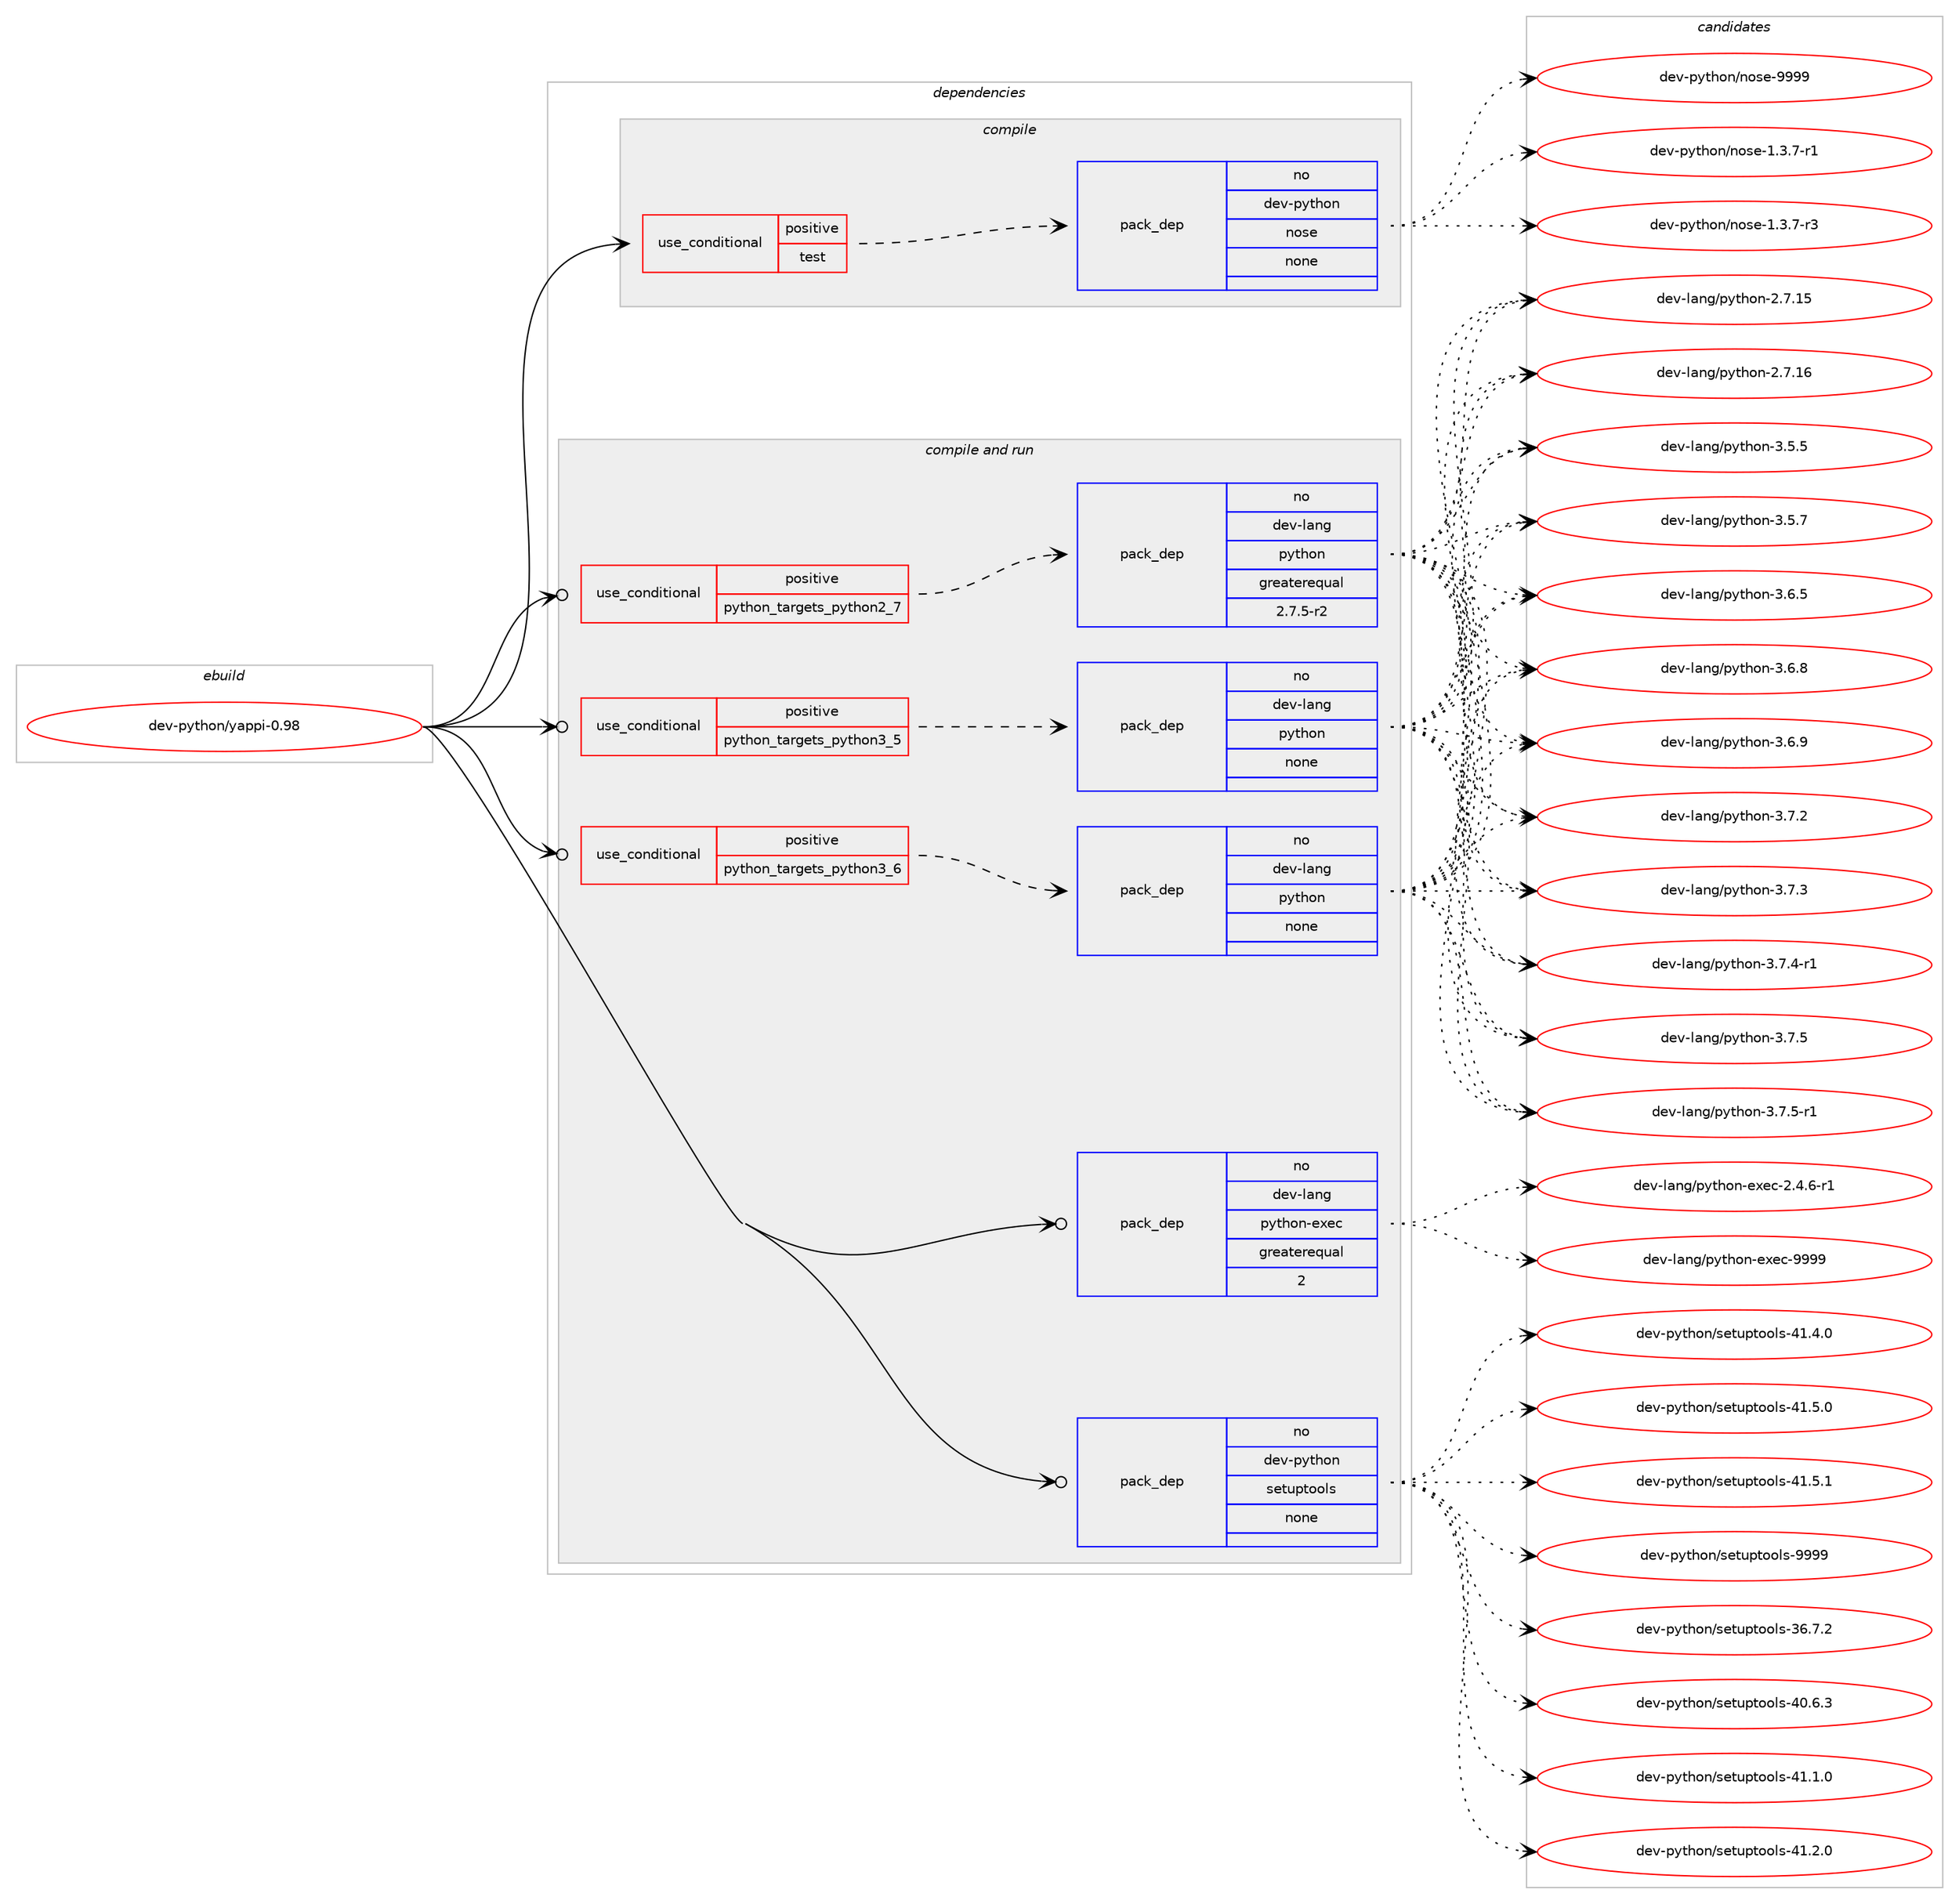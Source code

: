 digraph prolog {

# *************
# Graph options
# *************

newrank=true;
concentrate=true;
compound=true;
graph [rankdir=LR,fontname=Helvetica,fontsize=10,ranksep=1.5];#, ranksep=2.5, nodesep=0.2];
edge  [arrowhead=vee];
node  [fontname=Helvetica,fontsize=10];

# **********
# The ebuild
# **********

subgraph cluster_leftcol {
color=gray;
rank=same;
label=<<i>ebuild</i>>;
id [label="dev-python/yappi-0.98", color=red, width=4, href="../dev-python/yappi-0.98.svg"];
}

# ****************
# The dependencies
# ****************

subgraph cluster_midcol {
color=gray;
label=<<i>dependencies</i>>;
subgraph cluster_compile {
fillcolor="#eeeeee";
style=filled;
label=<<i>compile</i>>;
subgraph cond151787 {
dependency644853 [label=<<TABLE BORDER="0" CELLBORDER="1" CELLSPACING="0" CELLPADDING="4"><TR><TD ROWSPAN="3" CELLPADDING="10">use_conditional</TD></TR><TR><TD>positive</TD></TR><TR><TD>test</TD></TR></TABLE>>, shape=none, color=red];
subgraph pack481177 {
dependency644854 [label=<<TABLE BORDER="0" CELLBORDER="1" CELLSPACING="0" CELLPADDING="4" WIDTH="220"><TR><TD ROWSPAN="6" CELLPADDING="30">pack_dep</TD></TR><TR><TD WIDTH="110">no</TD></TR><TR><TD>dev-python</TD></TR><TR><TD>nose</TD></TR><TR><TD>none</TD></TR><TR><TD></TD></TR></TABLE>>, shape=none, color=blue];
}
dependency644853:e -> dependency644854:w [weight=20,style="dashed",arrowhead="vee"];
}
id:e -> dependency644853:w [weight=20,style="solid",arrowhead="vee"];
}
subgraph cluster_compileandrun {
fillcolor="#eeeeee";
style=filled;
label=<<i>compile and run</i>>;
subgraph cond151788 {
dependency644855 [label=<<TABLE BORDER="0" CELLBORDER="1" CELLSPACING="0" CELLPADDING="4"><TR><TD ROWSPAN="3" CELLPADDING="10">use_conditional</TD></TR><TR><TD>positive</TD></TR><TR><TD>python_targets_python2_7</TD></TR></TABLE>>, shape=none, color=red];
subgraph pack481178 {
dependency644856 [label=<<TABLE BORDER="0" CELLBORDER="1" CELLSPACING="0" CELLPADDING="4" WIDTH="220"><TR><TD ROWSPAN="6" CELLPADDING="30">pack_dep</TD></TR><TR><TD WIDTH="110">no</TD></TR><TR><TD>dev-lang</TD></TR><TR><TD>python</TD></TR><TR><TD>greaterequal</TD></TR><TR><TD>2.7.5-r2</TD></TR></TABLE>>, shape=none, color=blue];
}
dependency644855:e -> dependency644856:w [weight=20,style="dashed",arrowhead="vee"];
}
id:e -> dependency644855:w [weight=20,style="solid",arrowhead="odotvee"];
subgraph cond151789 {
dependency644857 [label=<<TABLE BORDER="0" CELLBORDER="1" CELLSPACING="0" CELLPADDING="4"><TR><TD ROWSPAN="3" CELLPADDING="10">use_conditional</TD></TR><TR><TD>positive</TD></TR><TR><TD>python_targets_python3_5</TD></TR></TABLE>>, shape=none, color=red];
subgraph pack481179 {
dependency644858 [label=<<TABLE BORDER="0" CELLBORDER="1" CELLSPACING="0" CELLPADDING="4" WIDTH="220"><TR><TD ROWSPAN="6" CELLPADDING="30">pack_dep</TD></TR><TR><TD WIDTH="110">no</TD></TR><TR><TD>dev-lang</TD></TR><TR><TD>python</TD></TR><TR><TD>none</TD></TR><TR><TD></TD></TR></TABLE>>, shape=none, color=blue];
}
dependency644857:e -> dependency644858:w [weight=20,style="dashed",arrowhead="vee"];
}
id:e -> dependency644857:w [weight=20,style="solid",arrowhead="odotvee"];
subgraph cond151790 {
dependency644859 [label=<<TABLE BORDER="0" CELLBORDER="1" CELLSPACING="0" CELLPADDING="4"><TR><TD ROWSPAN="3" CELLPADDING="10">use_conditional</TD></TR><TR><TD>positive</TD></TR><TR><TD>python_targets_python3_6</TD></TR></TABLE>>, shape=none, color=red];
subgraph pack481180 {
dependency644860 [label=<<TABLE BORDER="0" CELLBORDER="1" CELLSPACING="0" CELLPADDING="4" WIDTH="220"><TR><TD ROWSPAN="6" CELLPADDING="30">pack_dep</TD></TR><TR><TD WIDTH="110">no</TD></TR><TR><TD>dev-lang</TD></TR><TR><TD>python</TD></TR><TR><TD>none</TD></TR><TR><TD></TD></TR></TABLE>>, shape=none, color=blue];
}
dependency644859:e -> dependency644860:w [weight=20,style="dashed",arrowhead="vee"];
}
id:e -> dependency644859:w [weight=20,style="solid",arrowhead="odotvee"];
subgraph pack481181 {
dependency644861 [label=<<TABLE BORDER="0" CELLBORDER="1" CELLSPACING="0" CELLPADDING="4" WIDTH="220"><TR><TD ROWSPAN="6" CELLPADDING="30">pack_dep</TD></TR><TR><TD WIDTH="110">no</TD></TR><TR><TD>dev-lang</TD></TR><TR><TD>python-exec</TD></TR><TR><TD>greaterequal</TD></TR><TR><TD>2</TD></TR></TABLE>>, shape=none, color=blue];
}
id:e -> dependency644861:w [weight=20,style="solid",arrowhead="odotvee"];
subgraph pack481182 {
dependency644862 [label=<<TABLE BORDER="0" CELLBORDER="1" CELLSPACING="0" CELLPADDING="4" WIDTH="220"><TR><TD ROWSPAN="6" CELLPADDING="30">pack_dep</TD></TR><TR><TD WIDTH="110">no</TD></TR><TR><TD>dev-python</TD></TR><TR><TD>setuptools</TD></TR><TR><TD>none</TD></TR><TR><TD></TD></TR></TABLE>>, shape=none, color=blue];
}
id:e -> dependency644862:w [weight=20,style="solid",arrowhead="odotvee"];
}
subgraph cluster_run {
fillcolor="#eeeeee";
style=filled;
label=<<i>run</i>>;
}
}

# **************
# The candidates
# **************

subgraph cluster_choices {
rank=same;
color=gray;
label=<<i>candidates</i>>;

subgraph choice481177 {
color=black;
nodesep=1;
choice10010111845112121116104111110471101111151014549465146554511449 [label="dev-python/nose-1.3.7-r1", color=red, width=4,href="../dev-python/nose-1.3.7-r1.svg"];
choice10010111845112121116104111110471101111151014549465146554511451 [label="dev-python/nose-1.3.7-r3", color=red, width=4,href="../dev-python/nose-1.3.7-r3.svg"];
choice10010111845112121116104111110471101111151014557575757 [label="dev-python/nose-9999", color=red, width=4,href="../dev-python/nose-9999.svg"];
dependency644854:e -> choice10010111845112121116104111110471101111151014549465146554511449:w [style=dotted,weight="100"];
dependency644854:e -> choice10010111845112121116104111110471101111151014549465146554511451:w [style=dotted,weight="100"];
dependency644854:e -> choice10010111845112121116104111110471101111151014557575757:w [style=dotted,weight="100"];
}
subgraph choice481178 {
color=black;
nodesep=1;
choice10010111845108971101034711212111610411111045504655464953 [label="dev-lang/python-2.7.15", color=red, width=4,href="../dev-lang/python-2.7.15.svg"];
choice10010111845108971101034711212111610411111045504655464954 [label="dev-lang/python-2.7.16", color=red, width=4,href="../dev-lang/python-2.7.16.svg"];
choice100101118451089711010347112121116104111110455146534653 [label="dev-lang/python-3.5.5", color=red, width=4,href="../dev-lang/python-3.5.5.svg"];
choice100101118451089711010347112121116104111110455146534655 [label="dev-lang/python-3.5.7", color=red, width=4,href="../dev-lang/python-3.5.7.svg"];
choice100101118451089711010347112121116104111110455146544653 [label="dev-lang/python-3.6.5", color=red, width=4,href="../dev-lang/python-3.6.5.svg"];
choice100101118451089711010347112121116104111110455146544656 [label="dev-lang/python-3.6.8", color=red, width=4,href="../dev-lang/python-3.6.8.svg"];
choice100101118451089711010347112121116104111110455146544657 [label="dev-lang/python-3.6.9", color=red, width=4,href="../dev-lang/python-3.6.9.svg"];
choice100101118451089711010347112121116104111110455146554650 [label="dev-lang/python-3.7.2", color=red, width=4,href="../dev-lang/python-3.7.2.svg"];
choice100101118451089711010347112121116104111110455146554651 [label="dev-lang/python-3.7.3", color=red, width=4,href="../dev-lang/python-3.7.3.svg"];
choice1001011184510897110103471121211161041111104551465546524511449 [label="dev-lang/python-3.7.4-r1", color=red, width=4,href="../dev-lang/python-3.7.4-r1.svg"];
choice100101118451089711010347112121116104111110455146554653 [label="dev-lang/python-3.7.5", color=red, width=4,href="../dev-lang/python-3.7.5.svg"];
choice1001011184510897110103471121211161041111104551465546534511449 [label="dev-lang/python-3.7.5-r1", color=red, width=4,href="../dev-lang/python-3.7.5-r1.svg"];
dependency644856:e -> choice10010111845108971101034711212111610411111045504655464953:w [style=dotted,weight="100"];
dependency644856:e -> choice10010111845108971101034711212111610411111045504655464954:w [style=dotted,weight="100"];
dependency644856:e -> choice100101118451089711010347112121116104111110455146534653:w [style=dotted,weight="100"];
dependency644856:e -> choice100101118451089711010347112121116104111110455146534655:w [style=dotted,weight="100"];
dependency644856:e -> choice100101118451089711010347112121116104111110455146544653:w [style=dotted,weight="100"];
dependency644856:e -> choice100101118451089711010347112121116104111110455146544656:w [style=dotted,weight="100"];
dependency644856:e -> choice100101118451089711010347112121116104111110455146544657:w [style=dotted,weight="100"];
dependency644856:e -> choice100101118451089711010347112121116104111110455146554650:w [style=dotted,weight="100"];
dependency644856:e -> choice100101118451089711010347112121116104111110455146554651:w [style=dotted,weight="100"];
dependency644856:e -> choice1001011184510897110103471121211161041111104551465546524511449:w [style=dotted,weight="100"];
dependency644856:e -> choice100101118451089711010347112121116104111110455146554653:w [style=dotted,weight="100"];
dependency644856:e -> choice1001011184510897110103471121211161041111104551465546534511449:w [style=dotted,weight="100"];
}
subgraph choice481179 {
color=black;
nodesep=1;
choice10010111845108971101034711212111610411111045504655464953 [label="dev-lang/python-2.7.15", color=red, width=4,href="../dev-lang/python-2.7.15.svg"];
choice10010111845108971101034711212111610411111045504655464954 [label="dev-lang/python-2.7.16", color=red, width=4,href="../dev-lang/python-2.7.16.svg"];
choice100101118451089711010347112121116104111110455146534653 [label="dev-lang/python-3.5.5", color=red, width=4,href="../dev-lang/python-3.5.5.svg"];
choice100101118451089711010347112121116104111110455146534655 [label="dev-lang/python-3.5.7", color=red, width=4,href="../dev-lang/python-3.5.7.svg"];
choice100101118451089711010347112121116104111110455146544653 [label="dev-lang/python-3.6.5", color=red, width=4,href="../dev-lang/python-3.6.5.svg"];
choice100101118451089711010347112121116104111110455146544656 [label="dev-lang/python-3.6.8", color=red, width=4,href="../dev-lang/python-3.6.8.svg"];
choice100101118451089711010347112121116104111110455146544657 [label="dev-lang/python-3.6.9", color=red, width=4,href="../dev-lang/python-3.6.9.svg"];
choice100101118451089711010347112121116104111110455146554650 [label="dev-lang/python-3.7.2", color=red, width=4,href="../dev-lang/python-3.7.2.svg"];
choice100101118451089711010347112121116104111110455146554651 [label="dev-lang/python-3.7.3", color=red, width=4,href="../dev-lang/python-3.7.3.svg"];
choice1001011184510897110103471121211161041111104551465546524511449 [label="dev-lang/python-3.7.4-r1", color=red, width=4,href="../dev-lang/python-3.7.4-r1.svg"];
choice100101118451089711010347112121116104111110455146554653 [label="dev-lang/python-3.7.5", color=red, width=4,href="../dev-lang/python-3.7.5.svg"];
choice1001011184510897110103471121211161041111104551465546534511449 [label="dev-lang/python-3.7.5-r1", color=red, width=4,href="../dev-lang/python-3.7.5-r1.svg"];
dependency644858:e -> choice10010111845108971101034711212111610411111045504655464953:w [style=dotted,weight="100"];
dependency644858:e -> choice10010111845108971101034711212111610411111045504655464954:w [style=dotted,weight="100"];
dependency644858:e -> choice100101118451089711010347112121116104111110455146534653:w [style=dotted,weight="100"];
dependency644858:e -> choice100101118451089711010347112121116104111110455146534655:w [style=dotted,weight="100"];
dependency644858:e -> choice100101118451089711010347112121116104111110455146544653:w [style=dotted,weight="100"];
dependency644858:e -> choice100101118451089711010347112121116104111110455146544656:w [style=dotted,weight="100"];
dependency644858:e -> choice100101118451089711010347112121116104111110455146544657:w [style=dotted,weight="100"];
dependency644858:e -> choice100101118451089711010347112121116104111110455146554650:w [style=dotted,weight="100"];
dependency644858:e -> choice100101118451089711010347112121116104111110455146554651:w [style=dotted,weight="100"];
dependency644858:e -> choice1001011184510897110103471121211161041111104551465546524511449:w [style=dotted,weight="100"];
dependency644858:e -> choice100101118451089711010347112121116104111110455146554653:w [style=dotted,weight="100"];
dependency644858:e -> choice1001011184510897110103471121211161041111104551465546534511449:w [style=dotted,weight="100"];
}
subgraph choice481180 {
color=black;
nodesep=1;
choice10010111845108971101034711212111610411111045504655464953 [label="dev-lang/python-2.7.15", color=red, width=4,href="../dev-lang/python-2.7.15.svg"];
choice10010111845108971101034711212111610411111045504655464954 [label="dev-lang/python-2.7.16", color=red, width=4,href="../dev-lang/python-2.7.16.svg"];
choice100101118451089711010347112121116104111110455146534653 [label="dev-lang/python-3.5.5", color=red, width=4,href="../dev-lang/python-3.5.5.svg"];
choice100101118451089711010347112121116104111110455146534655 [label="dev-lang/python-3.5.7", color=red, width=4,href="../dev-lang/python-3.5.7.svg"];
choice100101118451089711010347112121116104111110455146544653 [label="dev-lang/python-3.6.5", color=red, width=4,href="../dev-lang/python-3.6.5.svg"];
choice100101118451089711010347112121116104111110455146544656 [label="dev-lang/python-3.6.8", color=red, width=4,href="../dev-lang/python-3.6.8.svg"];
choice100101118451089711010347112121116104111110455146544657 [label="dev-lang/python-3.6.9", color=red, width=4,href="../dev-lang/python-3.6.9.svg"];
choice100101118451089711010347112121116104111110455146554650 [label="dev-lang/python-3.7.2", color=red, width=4,href="../dev-lang/python-3.7.2.svg"];
choice100101118451089711010347112121116104111110455146554651 [label="dev-lang/python-3.7.3", color=red, width=4,href="../dev-lang/python-3.7.3.svg"];
choice1001011184510897110103471121211161041111104551465546524511449 [label="dev-lang/python-3.7.4-r1", color=red, width=4,href="../dev-lang/python-3.7.4-r1.svg"];
choice100101118451089711010347112121116104111110455146554653 [label="dev-lang/python-3.7.5", color=red, width=4,href="../dev-lang/python-3.7.5.svg"];
choice1001011184510897110103471121211161041111104551465546534511449 [label="dev-lang/python-3.7.5-r1", color=red, width=4,href="../dev-lang/python-3.7.5-r1.svg"];
dependency644860:e -> choice10010111845108971101034711212111610411111045504655464953:w [style=dotted,weight="100"];
dependency644860:e -> choice10010111845108971101034711212111610411111045504655464954:w [style=dotted,weight="100"];
dependency644860:e -> choice100101118451089711010347112121116104111110455146534653:w [style=dotted,weight="100"];
dependency644860:e -> choice100101118451089711010347112121116104111110455146534655:w [style=dotted,weight="100"];
dependency644860:e -> choice100101118451089711010347112121116104111110455146544653:w [style=dotted,weight="100"];
dependency644860:e -> choice100101118451089711010347112121116104111110455146544656:w [style=dotted,weight="100"];
dependency644860:e -> choice100101118451089711010347112121116104111110455146544657:w [style=dotted,weight="100"];
dependency644860:e -> choice100101118451089711010347112121116104111110455146554650:w [style=dotted,weight="100"];
dependency644860:e -> choice100101118451089711010347112121116104111110455146554651:w [style=dotted,weight="100"];
dependency644860:e -> choice1001011184510897110103471121211161041111104551465546524511449:w [style=dotted,weight="100"];
dependency644860:e -> choice100101118451089711010347112121116104111110455146554653:w [style=dotted,weight="100"];
dependency644860:e -> choice1001011184510897110103471121211161041111104551465546534511449:w [style=dotted,weight="100"];
}
subgraph choice481181 {
color=black;
nodesep=1;
choice10010111845108971101034711212111610411111045101120101994550465246544511449 [label="dev-lang/python-exec-2.4.6-r1", color=red, width=4,href="../dev-lang/python-exec-2.4.6-r1.svg"];
choice10010111845108971101034711212111610411111045101120101994557575757 [label="dev-lang/python-exec-9999", color=red, width=4,href="../dev-lang/python-exec-9999.svg"];
dependency644861:e -> choice10010111845108971101034711212111610411111045101120101994550465246544511449:w [style=dotted,weight="100"];
dependency644861:e -> choice10010111845108971101034711212111610411111045101120101994557575757:w [style=dotted,weight="100"];
}
subgraph choice481182 {
color=black;
nodesep=1;
choice100101118451121211161041111104711510111611711211611111110811545515446554650 [label="dev-python/setuptools-36.7.2", color=red, width=4,href="../dev-python/setuptools-36.7.2.svg"];
choice100101118451121211161041111104711510111611711211611111110811545524846544651 [label="dev-python/setuptools-40.6.3", color=red, width=4,href="../dev-python/setuptools-40.6.3.svg"];
choice100101118451121211161041111104711510111611711211611111110811545524946494648 [label="dev-python/setuptools-41.1.0", color=red, width=4,href="../dev-python/setuptools-41.1.0.svg"];
choice100101118451121211161041111104711510111611711211611111110811545524946504648 [label="dev-python/setuptools-41.2.0", color=red, width=4,href="../dev-python/setuptools-41.2.0.svg"];
choice100101118451121211161041111104711510111611711211611111110811545524946524648 [label="dev-python/setuptools-41.4.0", color=red, width=4,href="../dev-python/setuptools-41.4.0.svg"];
choice100101118451121211161041111104711510111611711211611111110811545524946534648 [label="dev-python/setuptools-41.5.0", color=red, width=4,href="../dev-python/setuptools-41.5.0.svg"];
choice100101118451121211161041111104711510111611711211611111110811545524946534649 [label="dev-python/setuptools-41.5.1", color=red, width=4,href="../dev-python/setuptools-41.5.1.svg"];
choice10010111845112121116104111110471151011161171121161111111081154557575757 [label="dev-python/setuptools-9999", color=red, width=4,href="../dev-python/setuptools-9999.svg"];
dependency644862:e -> choice100101118451121211161041111104711510111611711211611111110811545515446554650:w [style=dotted,weight="100"];
dependency644862:e -> choice100101118451121211161041111104711510111611711211611111110811545524846544651:w [style=dotted,weight="100"];
dependency644862:e -> choice100101118451121211161041111104711510111611711211611111110811545524946494648:w [style=dotted,weight="100"];
dependency644862:e -> choice100101118451121211161041111104711510111611711211611111110811545524946504648:w [style=dotted,weight="100"];
dependency644862:e -> choice100101118451121211161041111104711510111611711211611111110811545524946524648:w [style=dotted,weight="100"];
dependency644862:e -> choice100101118451121211161041111104711510111611711211611111110811545524946534648:w [style=dotted,weight="100"];
dependency644862:e -> choice100101118451121211161041111104711510111611711211611111110811545524946534649:w [style=dotted,weight="100"];
dependency644862:e -> choice10010111845112121116104111110471151011161171121161111111081154557575757:w [style=dotted,weight="100"];
}
}

}
